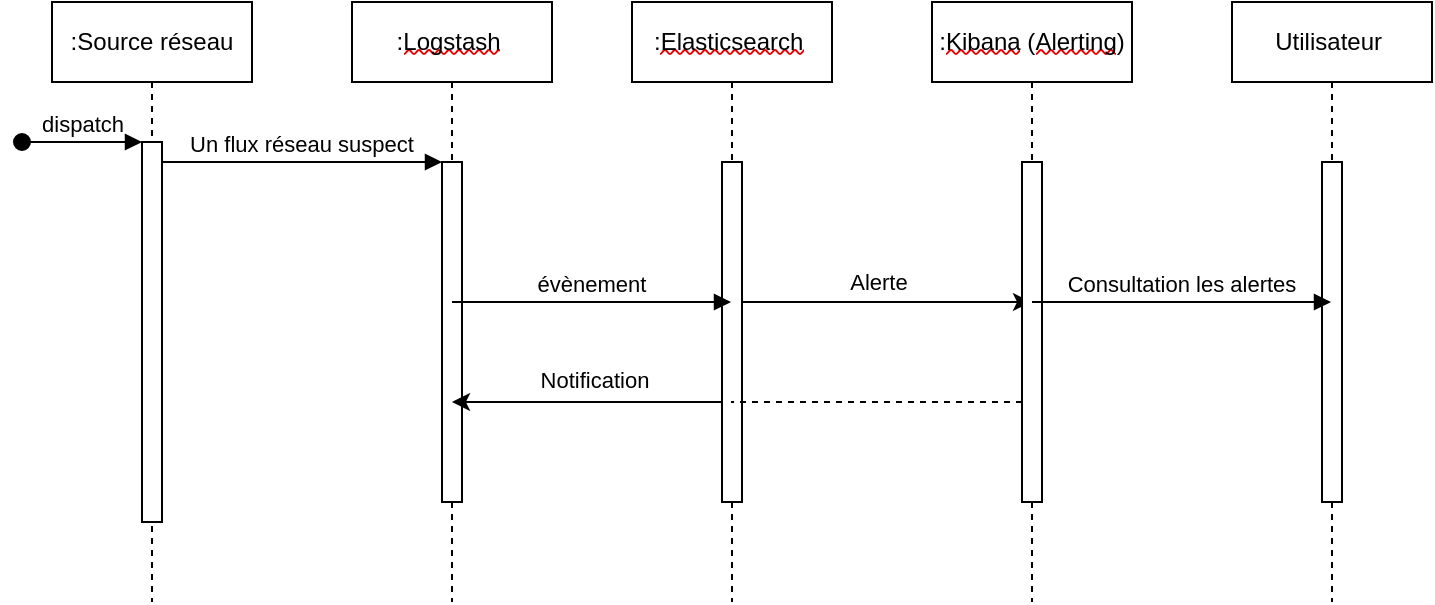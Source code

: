 <mxfile version="27.1.6">
  <diagram name="Page-1" id="2YBvvXClWsGukQMizWep">
    <mxGraphModel dx="1042" dy="527" grid="1" gridSize="10" guides="1" tooltips="1" connect="1" arrows="1" fold="1" page="1" pageScale="1" pageWidth="850" pageHeight="1100" math="0" shadow="0">
      <root>
        <mxCell id="0" />
        <mxCell id="1" parent="0" />
        <mxCell id="aM9ryv3xv72pqoxQDRHE-1" value=":&lt;span style=&quot;font-family: Aptos, Aptos_EmbeddedFont, Aptos_MSFontService, sans-serif; font-variant-ligatures: none; text-align: justify; text-indent: 37px; white-space-collapse: preserve;&quot;&gt;Source réseau&lt;/span&gt;" style="shape=umlLifeline;perimeter=lifelinePerimeter;whiteSpace=wrap;html=1;container=0;dropTarget=0;collapsible=0;recursiveResize=0;outlineConnect=0;portConstraint=eastwest;newEdgeStyle={&quot;edgeStyle&quot;:&quot;elbowEdgeStyle&quot;,&quot;elbow&quot;:&quot;vertical&quot;,&quot;curved&quot;:0,&quot;rounded&quot;:0};" parent="1" vertex="1">
          <mxGeometry x="40" y="40" width="100" height="300" as="geometry" />
        </mxCell>
        <mxCell id="aM9ryv3xv72pqoxQDRHE-2" value="" style="html=1;points=[];perimeter=orthogonalPerimeter;outlineConnect=0;targetShapes=umlLifeline;portConstraint=eastwest;newEdgeStyle={&quot;edgeStyle&quot;:&quot;elbowEdgeStyle&quot;,&quot;elbow&quot;:&quot;vertical&quot;,&quot;curved&quot;:0,&quot;rounded&quot;:0};" parent="aM9ryv3xv72pqoxQDRHE-1" vertex="1">
          <mxGeometry x="45" y="70" width="10" height="190" as="geometry" />
        </mxCell>
        <mxCell id="aM9ryv3xv72pqoxQDRHE-3" value="dispatch" style="html=1;verticalAlign=bottom;startArrow=oval;endArrow=block;startSize=8;edgeStyle=elbowEdgeStyle;elbow=vertical;curved=0;rounded=0;" parent="aM9ryv3xv72pqoxQDRHE-1" target="aM9ryv3xv72pqoxQDRHE-2" edge="1">
          <mxGeometry relative="1" as="geometry">
            <mxPoint x="-15" y="70" as="sourcePoint" />
          </mxGeometry>
        </mxCell>
        <mxCell id="aM9ryv3xv72pqoxQDRHE-5" value=":&lt;span style=&quot;font-family: Aptos, Aptos_EmbeddedFont, Aptos_MSFontService, sans-serif; font-variant-ligatures: none; text-align: justify; text-indent: 37px; white-space-collapse: preserve; -webkit-user-drag: none; -webkit-tap-highlight-color: transparent; margin: 0px; padding: 0px; user-select: text; background-position: 0px 100%; background-repeat: repeat-x; background-image: url(&amp;quot;data:image/svg+xml;base64,PHN2ZyB4bWxucz0iaHR0cDovL3d3dy53My5vcmcvMjAwMC9zdmciIHdpZHRoPSI1IiBoZWlnaHQ9IjQiPjxnIGZpbGw9Im5vbmUiIGZpbGwtcnVsZT0iZXZlbm9kZCI+PHBhdGggc3Ryb2tlPSIjRUIwMDAwIiBkPSJNMCAzYzEuMjUgMCAxLjI1LTIgMi41LTJTMy43NSAzIDUgMyIvPjxwYXRoIGQ9Ik0wIDBoNXY0SDB6Ii8+PC9nPjwvc3ZnPg==&amp;quot;); border-bottom: 1px solid transparent;&quot; class=&quot;NormalTextRun SpellingErrorV2Themed SCXW101952939 BCX0&quot;&gt;Logstash&lt;/span&gt;&lt;span style=&quot;font-family: Aptos, Aptos_EmbeddedFont, Aptos_MSFontService, sans-serif; font-variant-ligatures: none; text-align: justify; text-indent: 37px; white-space-collapse: preserve; -webkit-user-drag: none; -webkit-tap-highlight-color: transparent; margin: 0px; padding: 0px; user-select: text;&quot; class=&quot;NormalTextRun SCXW101952939 BCX0&quot;&gt; &lt;/span&gt;" style="shape=umlLifeline;perimeter=lifelinePerimeter;whiteSpace=wrap;html=1;container=0;dropTarget=0;collapsible=0;recursiveResize=0;outlineConnect=0;portConstraint=eastwest;newEdgeStyle={&quot;edgeStyle&quot;:&quot;elbowEdgeStyle&quot;,&quot;elbow&quot;:&quot;vertical&quot;,&quot;curved&quot;:0,&quot;rounded&quot;:0};" parent="1" vertex="1">
          <mxGeometry x="190" y="40" width="100" height="300" as="geometry" />
        </mxCell>
        <mxCell id="aM9ryv3xv72pqoxQDRHE-6" value="" style="html=1;points=[];perimeter=orthogonalPerimeter;outlineConnect=0;targetShapes=umlLifeline;portConstraint=eastwest;newEdgeStyle={&quot;edgeStyle&quot;:&quot;elbowEdgeStyle&quot;,&quot;elbow&quot;:&quot;vertical&quot;,&quot;curved&quot;:0,&quot;rounded&quot;:0};" parent="aM9ryv3xv72pqoxQDRHE-5" vertex="1">
          <mxGeometry x="45" y="80" width="10" height="170" as="geometry" />
        </mxCell>
        <mxCell id="aM9ryv3xv72pqoxQDRHE-7" value="Un flux réseau suspect" style="verticalAlign=bottom;endArrow=block;edgeStyle=elbowEdgeStyle;elbow=vertical;curved=0;rounded=0;" parent="1" source="aM9ryv3xv72pqoxQDRHE-2" target="aM9ryv3xv72pqoxQDRHE-6" edge="1">
          <mxGeometry relative="1" as="geometry">
            <mxPoint x="195" y="130" as="sourcePoint" />
            <Array as="points">
              <mxPoint x="180" y="120" />
            </Array>
          </mxGeometry>
        </mxCell>
        <mxCell id="PVTR8a3eqZAmR3aZUWUs-13" style="edgeStyle=elbowEdgeStyle;rounded=0;orthogonalLoop=1;jettySize=auto;html=1;elbow=vertical;curved=0;" edge="1" parent="1" source="PVTR8a3eqZAmR3aZUWUs-4" target="PVTR8a3eqZAmR3aZUWUs-6">
          <mxGeometry relative="1" as="geometry">
            <mxPoint x="450.5" y="170" as="sourcePoint" />
            <mxPoint x="625" y="170" as="targetPoint" />
          </mxGeometry>
        </mxCell>
        <mxCell id="PVTR8a3eqZAmR3aZUWUs-14" value="Alerte" style="edgeLabel;html=1;align=center;verticalAlign=middle;resizable=0;points=[];" vertex="1" connectable="0" parent="PVTR8a3eqZAmR3aZUWUs-13">
          <mxGeometry x="0.174" y="3" relative="1" as="geometry">
            <mxPoint x="-15" y="-7" as="offset" />
          </mxGeometry>
        </mxCell>
        <mxCell id="PVTR8a3eqZAmR3aZUWUs-4" value=":&lt;span style=&quot;font-family: Aptos, Aptos_EmbeddedFont, Aptos_MSFontService, sans-serif; font-variant-ligatures: none; text-align: justify; text-indent: 37px; white-space-collapse: preserve; -webkit-user-drag: none; -webkit-tap-highlight-color: transparent; margin: 0px; padding: 0px; user-select: text;&quot; class=&quot;NormalTextRun SCXW101952939 BCX0&quot;&gt;&lt;span style=&quot;-webkit-user-drag: none; -webkit-tap-highlight-color: transparent; margin: 0px; padding: 0px; user-select: text; background-position: 0px 100%; background-repeat: repeat-x; background-image: url(&amp;quot;data:image/svg+xml;base64,PHN2ZyB4bWxucz0iaHR0cDovL3d3dy53My5vcmcvMjAwMC9zdmciIHdpZHRoPSI1IiBoZWlnaHQ9IjQiPjxnIGZpbGw9Im5vbmUiIGZpbGwtcnVsZT0iZXZlbm9kZCI+PHBhdGggc3Ryb2tlPSIjRUIwMDAwIiBkPSJNMCAzYzEuMjUgMCAxLjI1LTIgMi41LTJTMy43NSAzIDUgMyIvPjxwYXRoIGQ9Ik0wIDBoNXY0SDB6Ii8+PC9nPjwvc3ZnPg==&amp;quot;); border-bottom: 1px solid transparent;&quot; class=&quot;NormalTextRun SpellingErrorV2Themed SCXW101952939 BCX0&quot;&gt;Elasticsearch&lt;/span&gt;&amp;nbsp;&lt;/span&gt;" style="shape=umlLifeline;perimeter=lifelinePerimeter;whiteSpace=wrap;html=1;container=0;dropTarget=0;collapsible=0;recursiveResize=0;outlineConnect=0;portConstraint=eastwest;newEdgeStyle={&quot;edgeStyle&quot;:&quot;elbowEdgeStyle&quot;,&quot;elbow&quot;:&quot;vertical&quot;,&quot;curved&quot;:0,&quot;rounded&quot;:0};" vertex="1" parent="1">
          <mxGeometry x="330" y="40" width="100" height="300" as="geometry" />
        </mxCell>
        <mxCell id="PVTR8a3eqZAmR3aZUWUs-5" value="" style="html=1;points=[];perimeter=orthogonalPerimeter;outlineConnect=0;targetShapes=umlLifeline;portConstraint=eastwest;newEdgeStyle={&quot;edgeStyle&quot;:&quot;elbowEdgeStyle&quot;,&quot;elbow&quot;:&quot;vertical&quot;,&quot;curved&quot;:0,&quot;rounded&quot;:0};" vertex="1" parent="PVTR8a3eqZAmR3aZUWUs-4">
          <mxGeometry x="45" y="80" width="10" height="170" as="geometry" />
        </mxCell>
        <mxCell id="PVTR8a3eqZAmR3aZUWUs-6" value="&lt;font style=&quot;font-size: 12px;&quot;&gt;:&lt;span style=&quot;font-family: Aptos, Aptos_EmbeddedFont, Aptos_MSFontService, sans-serif; font-variant-ligatures: none; text-align: justify; text-indent: 37px; white-space-collapse: preserve; -webkit-user-drag: none; -webkit-tap-highlight-color: transparent; margin: 0px; padding: 0px; user-select: text; background-position: 0px 100%; background-repeat: repeat-x; background-image: url(&amp;quot;data:image/svg+xml;base64,PHN2ZyB4bWxucz0iaHR0cDovL3d3dy53My5vcmcvMjAwMC9zdmciIHdpZHRoPSI1IiBoZWlnaHQ9IjQiPjxnIGZpbGw9Im5vbmUiIGZpbGwtcnVsZT0iZXZlbm9kZCI+PHBhdGggc3Ryb2tlPSIjRUIwMDAwIiBkPSJNMCAzYzEuMjUgMCAxLjI1LTIgMi41LTJTMy43NSAzIDUgMyIvPjxwYXRoIGQ9Ik0wIDBoNXY0SDB6Ii8+PC9nPjwvc3ZnPg==&amp;quot;); border-bottom: 1px solid transparent;&quot; class=&quot;NormalTextRun SpellingErrorV2Themed SCXW101952939 BCX0&quot;&gt;Kibana&lt;/span&gt;&lt;span style=&quot;font-family: Aptos, Aptos_EmbeddedFont, Aptos_MSFontService, sans-serif; font-variant-ligatures: none; text-align: justify; text-indent: 37px; white-space-collapse: preserve; -webkit-user-drag: none; -webkit-tap-highlight-color: transparent; margin: 0px; padding: 0px; user-select: text;&quot; class=&quot;NormalTextRun SCXW101952939 BCX0&quot;&gt; (&lt;/span&gt;&lt;span style=&quot;font-family: Aptos, Aptos_EmbeddedFont, Aptos_MSFontService, sans-serif; font-variant-ligatures: none; text-align: justify; text-indent: 37px; white-space-collapse: preserve; -webkit-user-drag: none; -webkit-tap-highlight-color: transparent; margin: 0px; padding: 0px; user-select: text; background-position: 0px 100%; background-repeat: repeat-x; background-image: url(&amp;quot;data:image/svg+xml;base64,PHN2ZyB4bWxucz0iaHR0cDovL3d3dy53My5vcmcvMjAwMC9zdmciIHdpZHRoPSI1IiBoZWlnaHQ9IjQiPjxnIGZpbGw9Im5vbmUiIGZpbGwtcnVsZT0iZXZlbm9kZCI+PHBhdGggc3Ryb2tlPSIjRUIwMDAwIiBkPSJNMCAzYzEuMjUgMCAxLjI1LTIgMi41LTJTMy43NSAzIDUgMyIvPjxwYXRoIGQ9Ik0wIDBoNXY0SDB6Ii8+PC9nPjwvc3ZnPg==&amp;quot;); border-bottom: 1px solid transparent;&quot; class=&quot;NormalTextRun SpellingErrorV2Themed SCXW101952939 BCX0&quot;&gt;Alerting&lt;/span&gt;&lt;span style=&quot;font-family: Aptos, Aptos_EmbeddedFont, Aptos_MSFontService, sans-serif; font-variant-ligatures: none; text-align: justify; text-indent: 37px; white-space-collapse: preserve; -webkit-user-drag: none; -webkit-tap-highlight-color: transparent; margin: 0px; padding: 0px; user-select: text;&quot; class=&quot;NormalTextRun SCXW101952939 BCX0&quot;&gt;)&lt;/span&gt;&lt;/font&gt;" style="shape=umlLifeline;perimeter=lifelinePerimeter;whiteSpace=wrap;html=1;container=0;dropTarget=0;collapsible=0;recursiveResize=0;outlineConnect=0;portConstraint=eastwest;newEdgeStyle={&quot;edgeStyle&quot;:&quot;elbowEdgeStyle&quot;,&quot;elbow&quot;:&quot;vertical&quot;,&quot;curved&quot;:0,&quot;rounded&quot;:0};" vertex="1" parent="1">
          <mxGeometry x="480" y="40" width="100" height="300" as="geometry" />
        </mxCell>
        <mxCell id="PVTR8a3eqZAmR3aZUWUs-7" value="" style="html=1;points=[];perimeter=orthogonalPerimeter;outlineConnect=0;targetShapes=umlLifeline;portConstraint=eastwest;newEdgeStyle={&quot;edgeStyle&quot;:&quot;elbowEdgeStyle&quot;,&quot;elbow&quot;:&quot;vertical&quot;,&quot;curved&quot;:0,&quot;rounded&quot;:0};" vertex="1" parent="PVTR8a3eqZAmR3aZUWUs-6">
          <mxGeometry x="45" y="80" width="10" height="170" as="geometry" />
        </mxCell>
        <mxCell id="PVTR8a3eqZAmR3aZUWUs-8" value="&lt;span style=&quot;color: rgb(0, 0, 0); white-space-collapse: preserve; background-color: transparent; -webkit-user-drag: none; -webkit-tap-highlight-color: transparent; margin: 0px; padding: 0px; user-select: text; text-align: justify; text-indent: 37px; line-height: 27px; font-family: Aptos, Aptos_EmbeddedFont, Aptos_MSFontService, sans-serif; font-variant-ligatures: none !important;&quot; data-contrast=&quot;auto&quot; lang=&quot;FR-FR&quot; class=&quot;TextRun SCXW101952939 BCX0&quot;&gt;Utilisateur&lt;/span&gt;&lt;span style=&quot;color: rgb(0, 0, 0); white-space-collapse: preserve; -webkit-user-drag: none; -webkit-tap-highlight-color: transparent; margin: 0px; padding: 0px; user-select: text; text-align: justify; text-indent: 37px; background-color: rgb(255, 255, 255); line-height: 27px; font-family: Aptos, Aptos_EmbeddedFont, Aptos_MSFontService, sans-serif;&quot; class=&quot;EOP SCXW101952939 BCX0&quot; data-ccp-props=&quot;{&amp;quot;134233117&amp;quot;:false,&amp;quot;134233118&amp;quot;:false,&amp;quot;201341983&amp;quot;:0,&amp;quot;335551550&amp;quot;:6,&amp;quot;335551620&amp;quot;:6,&amp;quot;335559685&amp;quot;:0,&amp;quot;335559731&amp;quot;:567,&amp;quot;335559738&amp;quot;:60,&amp;quot;335559739&amp;quot;:60,&amp;quot;335559740&amp;quot;:360}&quot;&gt;&amp;nbsp;&lt;/span&gt;" style="shape=umlLifeline;perimeter=lifelinePerimeter;whiteSpace=wrap;html=1;container=0;dropTarget=0;collapsible=0;recursiveResize=0;outlineConnect=0;portConstraint=eastwest;newEdgeStyle={&quot;edgeStyle&quot;:&quot;elbowEdgeStyle&quot;,&quot;elbow&quot;:&quot;vertical&quot;,&quot;curved&quot;:0,&quot;rounded&quot;:0};" vertex="1" parent="1">
          <mxGeometry x="630" y="40" width="100" height="300" as="geometry" />
        </mxCell>
        <mxCell id="PVTR8a3eqZAmR3aZUWUs-9" value="" style="html=1;points=[];perimeter=orthogonalPerimeter;outlineConnect=0;targetShapes=umlLifeline;portConstraint=eastwest;newEdgeStyle={&quot;edgeStyle&quot;:&quot;elbowEdgeStyle&quot;,&quot;elbow&quot;:&quot;vertical&quot;,&quot;curved&quot;:0,&quot;rounded&quot;:0};" vertex="1" parent="PVTR8a3eqZAmR3aZUWUs-8">
          <mxGeometry x="45" y="80" width="10" height="170" as="geometry" />
        </mxCell>
        <mxCell id="PVTR8a3eqZAmR3aZUWUs-10" value="évènement" style="verticalAlign=bottom;endArrow=block;edgeStyle=elbowEdgeStyle;elbow=horizontal;curved=0;rounded=0;" edge="1" parent="1" source="aM9ryv3xv72pqoxQDRHE-5" target="PVTR8a3eqZAmR3aZUWUs-4">
          <mxGeometry relative="1" as="geometry">
            <mxPoint x="280" y="150" as="sourcePoint" />
            <Array as="points">
              <mxPoint x="340" y="150" />
            </Array>
            <mxPoint x="370" y="150" as="targetPoint" />
          </mxGeometry>
        </mxCell>
        <mxCell id="PVTR8a3eqZAmR3aZUWUs-12" value="Consultation les alertes" style="verticalAlign=bottom;endArrow=block;edgeStyle=elbowEdgeStyle;elbow=horizontal;curved=0;rounded=0;" edge="1" parent="1" source="PVTR8a3eqZAmR3aZUWUs-6" target="PVTR8a3eqZAmR3aZUWUs-8">
          <mxGeometry relative="1" as="geometry">
            <mxPoint x="635" y="189.5" as="sourcePoint" />
            <Array as="points">
              <mxPoint x="725" y="189.5" />
            </Array>
            <mxPoint x="770" y="190" as="targetPoint" />
          </mxGeometry>
        </mxCell>
        <mxCell id="PVTR8a3eqZAmR3aZUWUs-18" style="edgeStyle=elbowEdgeStyle;rounded=0;orthogonalLoop=1;jettySize=auto;html=1;elbow=vertical;curved=0;dashed=1;endArrow=none;startFill=0;" edge="1" parent="1">
          <mxGeometry relative="1" as="geometry">
            <mxPoint x="525" y="240" as="sourcePoint" />
            <mxPoint x="379.5" y="240" as="targetPoint" />
          </mxGeometry>
        </mxCell>
        <mxCell id="PVTR8a3eqZAmR3aZUWUs-19" style="edgeStyle=elbowEdgeStyle;rounded=0;orthogonalLoop=1;jettySize=auto;html=1;elbow=vertical;curved=0;" edge="1" parent="1">
          <mxGeometry relative="1" as="geometry">
            <mxPoint x="375.5" y="240" as="sourcePoint" />
            <mxPoint x="240" y="240" as="targetPoint" />
          </mxGeometry>
        </mxCell>
        <mxCell id="PVTR8a3eqZAmR3aZUWUs-20" value="Notification" style="edgeLabel;html=1;align=center;verticalAlign=middle;resizable=0;points=[];" vertex="1" connectable="0" parent="PVTR8a3eqZAmR3aZUWUs-19">
          <mxGeometry x="0.058" relative="1" as="geometry">
            <mxPoint x="7" y="-11" as="offset" />
          </mxGeometry>
        </mxCell>
      </root>
    </mxGraphModel>
  </diagram>
</mxfile>
